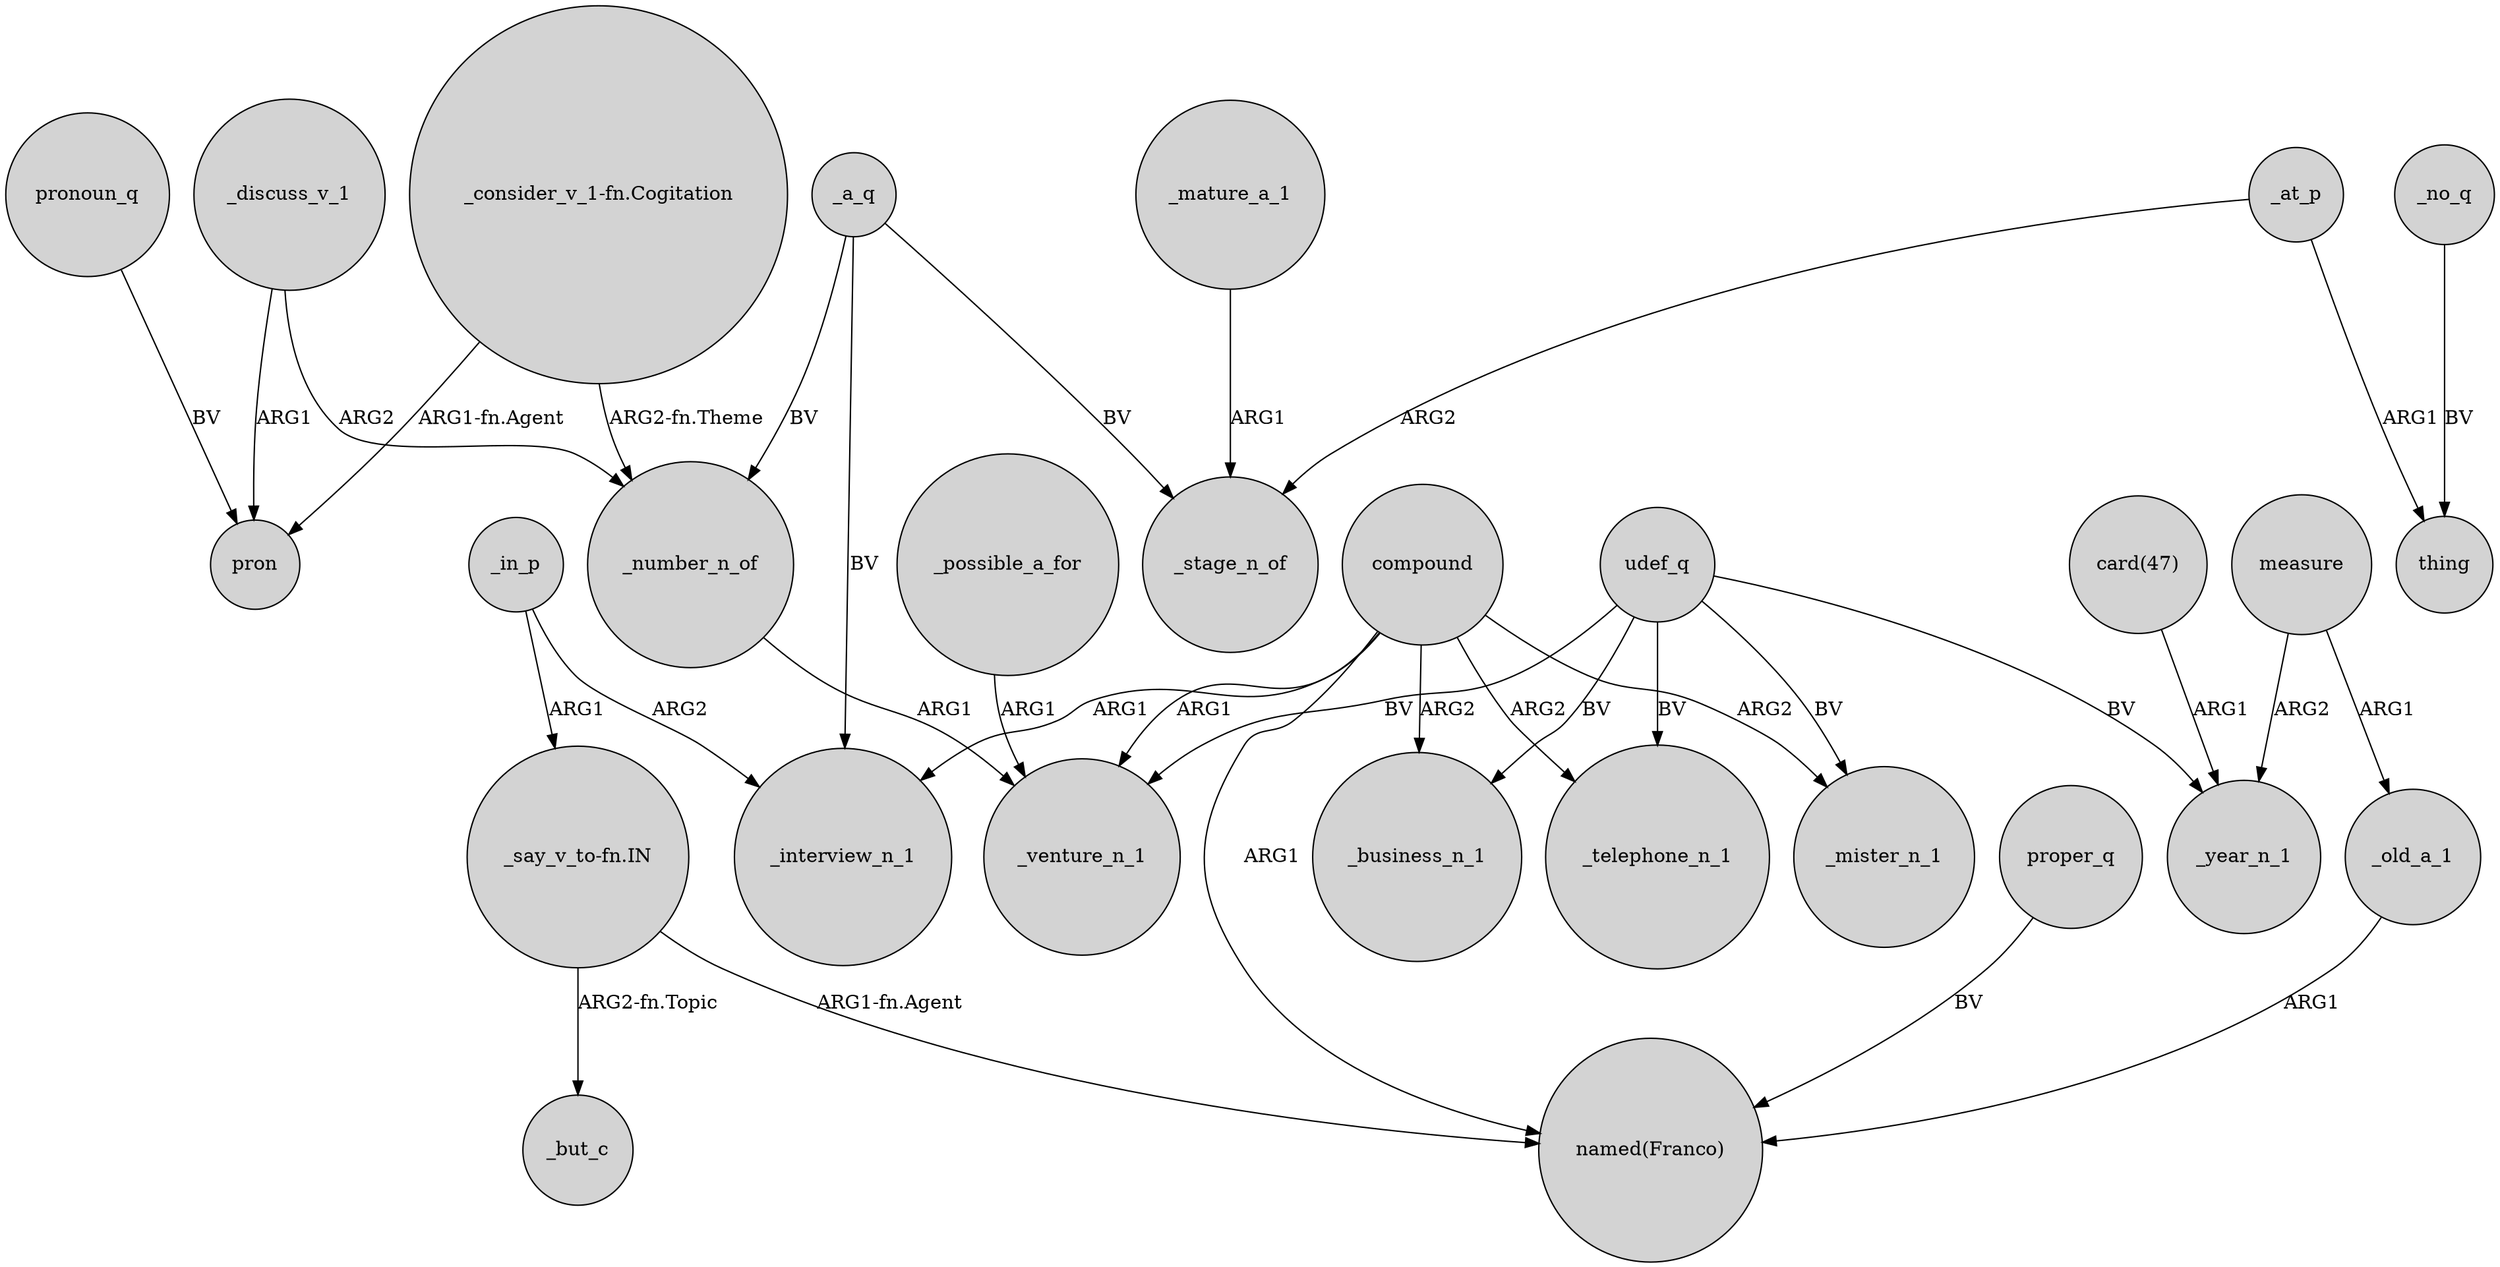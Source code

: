 digraph {
	node [shape=circle style=filled]
	compound -> _venture_n_1 [label=ARG1]
	_in_p -> _interview_n_1 [label=ARG2]
	_possible_a_for -> _venture_n_1 [label=ARG1]
	"_consider_v_1-fn.Cogitation" -> pron [label="ARG1-fn.Agent"]
	compound -> _telephone_n_1 [label=ARG2]
	_a_q -> _number_n_of [label=BV]
	measure -> _year_n_1 [label=ARG2]
	_in_p -> "_say_v_to-fn.IN" [label=ARG1]
	_a_q -> _stage_n_of [label=BV]
	udef_q -> _telephone_n_1 [label=BV]
	_a_q -> _interview_n_1 [label=BV]
	compound -> _mister_n_1 [label=ARG2]
	_discuss_v_1 -> _number_n_of [label=ARG2]
	udef_q -> _mister_n_1 [label=BV]
	udef_q -> _venture_n_1 [label=BV]
	"_say_v_to-fn.IN" -> _but_c [label="ARG2-fn.Topic"]
	"_say_v_to-fn.IN" -> "named(Franco)" [label="ARG1-fn.Agent"]
	measure -> _old_a_1 [label=ARG1]
	_at_p -> _stage_n_of [label=ARG2]
	compound -> _interview_n_1 [label=ARG1]
	pronoun_q -> pron [label=BV]
	_discuss_v_1 -> pron [label=ARG1]
	_mature_a_1 -> _stage_n_of [label=ARG1]
	"_consider_v_1-fn.Cogitation" -> _number_n_of [label="ARG2-fn.Theme"]
	_no_q -> thing [label=BV]
	"card(47)" -> _year_n_1 [label=ARG1]
	compound -> _business_n_1 [label=ARG2]
	_at_p -> thing [label=ARG1]
	proper_q -> "named(Franco)" [label=BV]
	compound -> "named(Franco)" [label=ARG1]
	udef_q -> _year_n_1 [label=BV]
	udef_q -> _business_n_1 [label=BV]
	_number_n_of -> _venture_n_1 [label=ARG1]
	_old_a_1 -> "named(Franco)" [label=ARG1]
}
